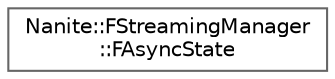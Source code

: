digraph "Graphical Class Hierarchy"
{
 // INTERACTIVE_SVG=YES
 // LATEX_PDF_SIZE
  bgcolor="transparent";
  edge [fontname=Helvetica,fontsize=10,labelfontname=Helvetica,labelfontsize=10];
  node [fontname=Helvetica,fontsize=10,shape=box,height=0.2,width=0.4];
  rankdir="LR";
  Node0 [id="Node000000",label="Nanite::FStreamingManager\l::FAsyncState",height=0.2,width=0.4,color="grey40", fillcolor="white", style="filled",URL="$d4/d43/structNanite_1_1FStreamingManager_1_1FAsyncState.html",tooltip=" "];
}
